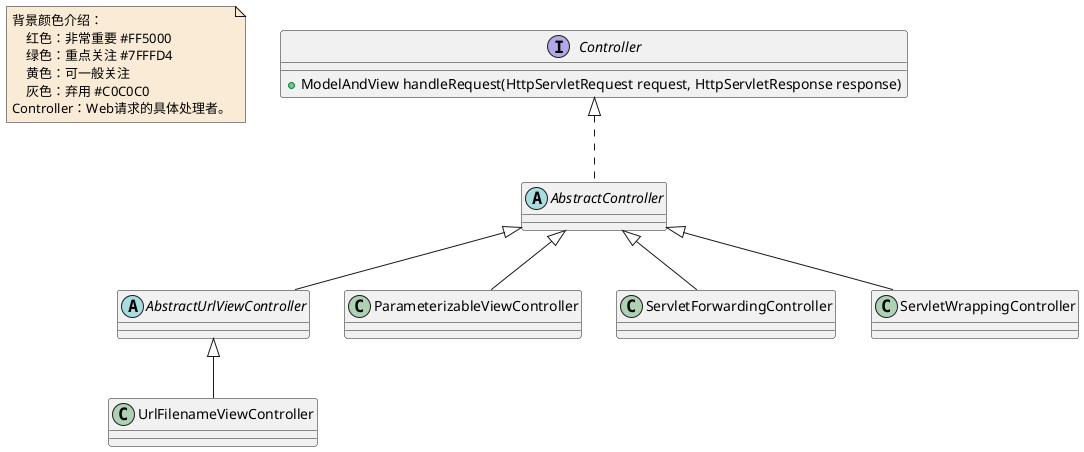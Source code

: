 @startuml

note  as N1 #FAEBD7
    背景颜色介绍：
        红色：非常重要 #FF5000
        绿色：重点关注 #7FFFD4
        黄色：可一般关注
        灰色：弃用 #C0C0C0
    Controller：Web请求的具体处理者。
end note

interface Controller
Controller : +ModelAndView handleRequest(HttpServletRequest request, HttpServletResponse response)
abstract class AbstractController
abstract class AbstractUrlViewController
class ParameterizableViewController
class ServletForwardingController
class ServletWrappingController
class UrlFilenameViewController


AbstractController <|-- AbstractUrlViewController
AbstractController <|-- ParameterizableViewController
AbstractController <|-- ServletForwardingController
AbstractController <|-- ServletWrappingController

AbstractUrlViewController <|-- UrlFilenameViewController


Controller <|.. AbstractController


@enduml